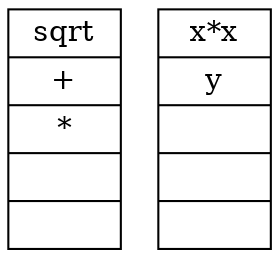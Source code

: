 digraph G {
        node[shape=record];

        operators[label="{ sqrt | + | * | | }"];
        operands[label="{ x*x | y | | | }"];
}